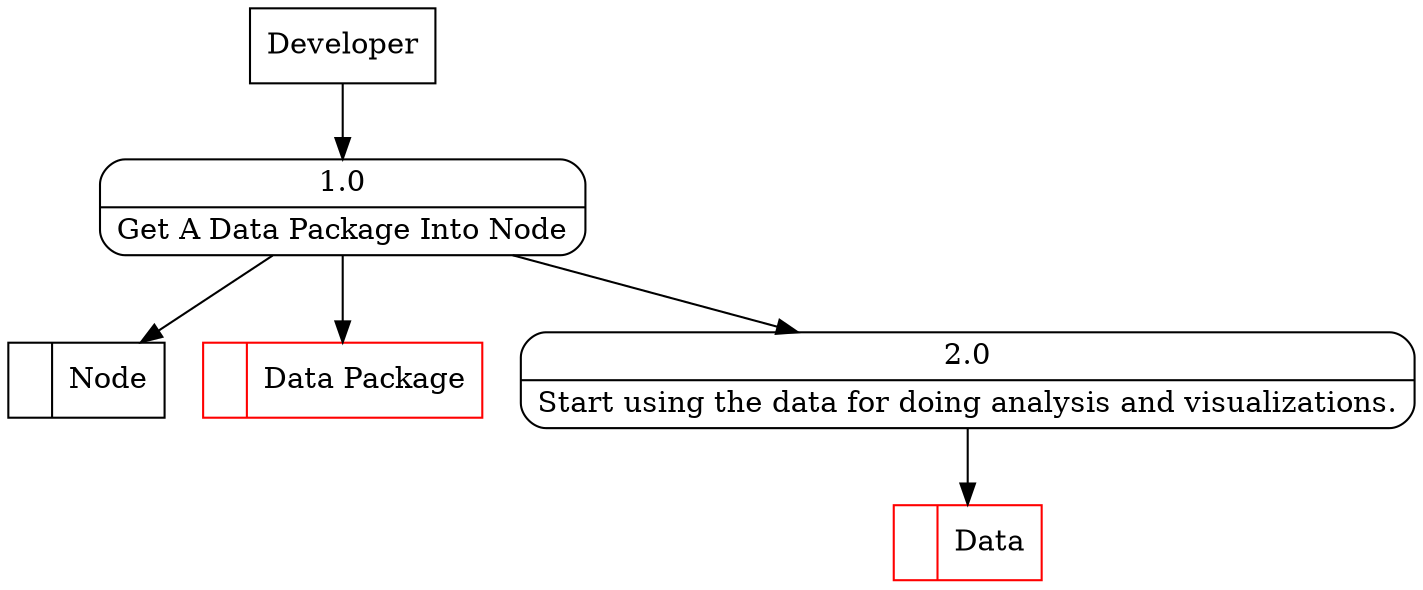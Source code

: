 digraph dfd2{ 
node[shape=record]
200 [label="<f0>  |<f1> Node " ];
201 [label="<f0>  |<f1> Data Package " color=red];
202 [label="Developer" shape=box];
203 [label="{<f0> 1.0|<f1> Get A Data Package Into Node }" shape=Mrecord];
2 [label="{<f0> 2.0|<f1> Start using the data for doing analysis and visualizations. }" shape=Mrecord];
203 -> 2
1001 [label="<f0>  |<f1> Data " color=red];
2 -> 1001
202 -> 203
203 -> 201
203 -> 200
}